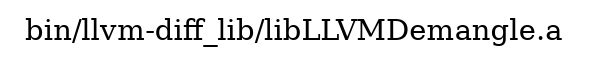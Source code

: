 digraph "bin/llvm-diff_lib/libLLVMDemangle.a" {
	label="bin/llvm-diff_lib/libLLVMDemangle.a";
	rankdir=LR;

}
